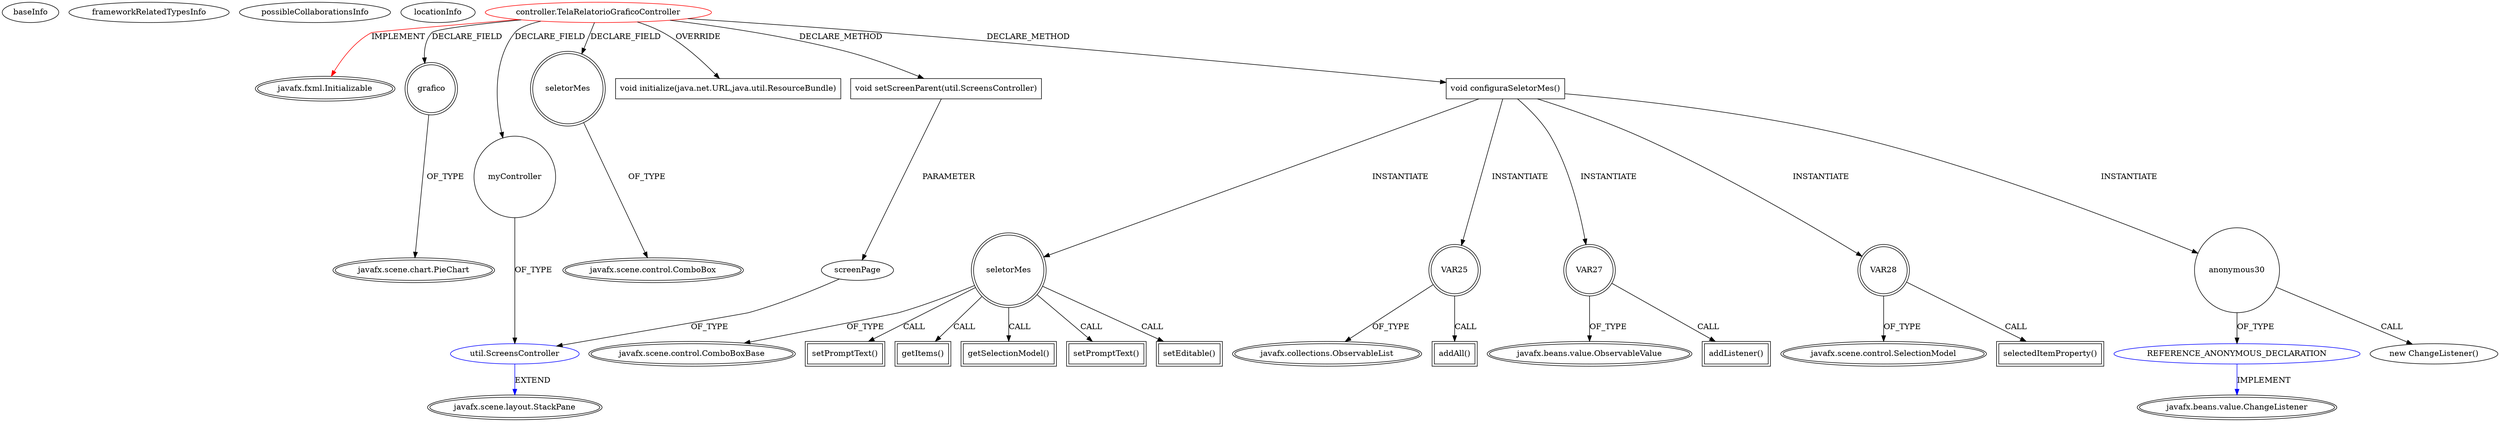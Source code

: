 digraph {
baseInfo[graphId=878,category="extension_graph",isAnonymous=false,possibleRelation=true]
frameworkRelatedTypesInfo[0="javafx.fxml.Initializable"]
possibleCollaborationsInfo[0="878~CLIENT_METHOD_DECLARATION-PARAMETER_DECLARATION-FIELD_DECLARATION-~javafx.fxml.Initializable ~javafx.scene.layout.StackPane ~false~false",1="878~CLIENT_METHOD_DECLARATION-INSTANTIATION-~javafx.fxml.Initializable ~javafx.beans.value.ChangeListener ~false~true"]
locationInfo[projectName="Marcio-Sistemas-MC-repositorio",filePath="/Marcio-Sistemas-MC-repositorio/repositorio-master/controleorcamentofamiliar/src/controller/TelaRelatorioGraficoController.java",contextSignature="TelaRelatorioGraficoController",graphId="878"]
0[label="controller.TelaRelatorioGraficoController",vertexType="ROOT_CLIENT_CLASS_DECLARATION",isFrameworkType=false,color=red]
1[label="javafx.fxml.Initializable",vertexType="FRAMEWORK_INTERFACE_TYPE",isFrameworkType=true,peripheries=2]
2[label="grafico",vertexType="FIELD_DECLARATION",isFrameworkType=true,peripheries=2,shape=circle]
3[label="javafx.scene.chart.PieChart",vertexType="FRAMEWORK_CLASS_TYPE",isFrameworkType=true,peripheries=2]
4[label="myController",vertexType="FIELD_DECLARATION",isFrameworkType=false,shape=circle]
5[label="util.ScreensController",vertexType="REFERENCE_CLIENT_CLASS_DECLARATION",isFrameworkType=false,color=blue]
6[label="javafx.scene.layout.StackPane",vertexType="FRAMEWORK_CLASS_TYPE",isFrameworkType=true,peripheries=2]
7[label="seletorMes",vertexType="FIELD_DECLARATION",isFrameworkType=true,peripheries=2,shape=circle]
8[label="javafx.scene.control.ComboBox",vertexType="FRAMEWORK_CLASS_TYPE",isFrameworkType=true,peripheries=2]
9[label="void initialize(java.net.URL,java.util.ResourceBundle)",vertexType="OVERRIDING_METHOD_DECLARATION",isFrameworkType=false,shape=box]
10[label="void setScreenParent(util.ScreensController)",vertexType="CLIENT_METHOD_DECLARATION",isFrameworkType=false,shape=box]
11[label="screenPage",vertexType="PARAMETER_DECLARATION",isFrameworkType=false]
75[label="void configuraSeletorMes()",vertexType="CLIENT_METHOD_DECLARATION",isFrameworkType=false,shape=box]
76[label="seletorMes",vertexType="VARIABLE_EXPRESION",isFrameworkType=true,peripheries=2,shape=circle]
78[label="javafx.scene.control.ComboBoxBase",vertexType="FRAMEWORK_CLASS_TYPE",isFrameworkType=true,peripheries=2]
77[label="setPromptText()",vertexType="INSIDE_CALL",isFrameworkType=true,peripheries=2,shape=box]
79[label="VAR25",vertexType="VARIABLE_EXPRESION",isFrameworkType=true,peripheries=2,shape=circle]
81[label="javafx.collections.ObservableList",vertexType="FRAMEWORK_INTERFACE_TYPE",isFrameworkType=true,peripheries=2]
80[label="addAll()",vertexType="INSIDE_CALL",isFrameworkType=true,peripheries=2,shape=box]
83[label="getItems()",vertexType="INSIDE_CALL",isFrameworkType=true,peripheries=2,shape=box]
84[label="VAR27",vertexType="VARIABLE_EXPRESION",isFrameworkType=true,peripheries=2,shape=circle]
86[label="javafx.beans.value.ObservableValue",vertexType="FRAMEWORK_INTERFACE_TYPE",isFrameworkType=true,peripheries=2]
85[label="addListener()",vertexType="INSIDE_CALL",isFrameworkType=true,peripheries=2,shape=box]
87[label="VAR28",vertexType="VARIABLE_EXPRESION",isFrameworkType=true,peripheries=2,shape=circle]
89[label="javafx.scene.control.SelectionModel",vertexType="FRAMEWORK_CLASS_TYPE",isFrameworkType=true,peripheries=2]
88[label="selectedItemProperty()",vertexType="INSIDE_CALL",isFrameworkType=true,peripheries=2,shape=box]
91[label="getSelectionModel()",vertexType="INSIDE_CALL",isFrameworkType=true,peripheries=2,shape=box]
93[label="anonymous30",vertexType="VARIABLE_EXPRESION",isFrameworkType=false,shape=circle]
94[label="REFERENCE_ANONYMOUS_DECLARATION",vertexType="REFERENCE_ANONYMOUS_DECLARATION",isFrameworkType=false,color=blue]
95[label="javafx.beans.value.ChangeListener",vertexType="FRAMEWORK_INTERFACE_TYPE",isFrameworkType=true,peripheries=2]
92[label="new ChangeListener()",vertexType="CONSTRUCTOR_CALL",isFrameworkType=false]
97[label="setPromptText()",vertexType="INSIDE_CALL",isFrameworkType=true,peripheries=2,shape=box]
99[label="setEditable()",vertexType="INSIDE_CALL",isFrameworkType=true,peripheries=2,shape=box]
0->1[label="IMPLEMENT",color=red]
0->2[label="DECLARE_FIELD"]
2->3[label="OF_TYPE"]
0->4[label="DECLARE_FIELD"]
5->6[label="EXTEND",color=blue]
4->5[label="OF_TYPE"]
0->7[label="DECLARE_FIELD"]
7->8[label="OF_TYPE"]
0->9[label="OVERRIDE"]
0->10[label="DECLARE_METHOD"]
11->5[label="OF_TYPE"]
10->11[label="PARAMETER"]
0->75[label="DECLARE_METHOD"]
75->76[label="INSTANTIATE"]
76->78[label="OF_TYPE"]
76->77[label="CALL"]
75->79[label="INSTANTIATE"]
79->81[label="OF_TYPE"]
79->80[label="CALL"]
76->83[label="CALL"]
75->84[label="INSTANTIATE"]
84->86[label="OF_TYPE"]
84->85[label="CALL"]
75->87[label="INSTANTIATE"]
87->89[label="OF_TYPE"]
87->88[label="CALL"]
76->91[label="CALL"]
75->93[label="INSTANTIATE"]
94->95[label="IMPLEMENT",color=blue]
93->94[label="OF_TYPE"]
93->92[label="CALL"]
76->97[label="CALL"]
76->99[label="CALL"]
}
